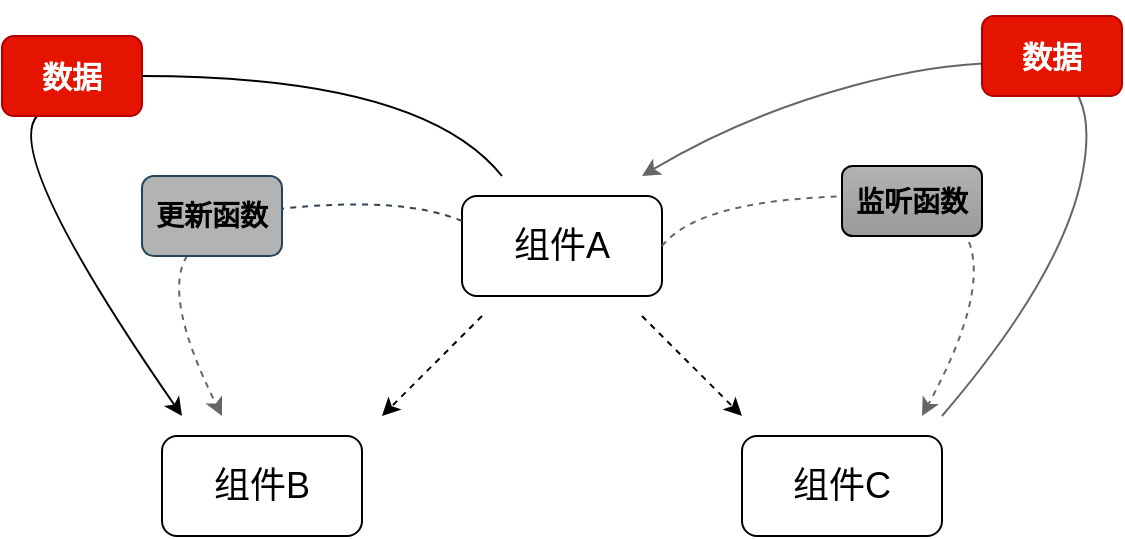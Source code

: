 <mxfile version="14.8.5" type="github">
  <diagram id="YMtxv_z-0oaK6RGvS7nl" name="Page-1">
    <mxGraphModel dx="1069" dy="576" grid="1" gridSize="10" guides="1" tooltips="1" connect="1" arrows="1" fold="1" page="1" pageScale="1" pageWidth="827" pageHeight="1169" math="0" shadow="0">
      <root>
        <mxCell id="0" />
        <mxCell id="1" parent="0" />
        <mxCell id="5_GWOANNCjq7_l7mxy80-1" value="&lt;font style=&quot;font-size: 18px&quot;&gt;组件A&lt;/font&gt;" style="rounded=1;whiteSpace=wrap;html=1;gradientColor=#ffffff;gradientDirection=east;" vertex="1" parent="1">
          <mxGeometry x="370" y="270" width="100" height="50" as="geometry" />
        </mxCell>
        <mxCell id="5_GWOANNCjq7_l7mxy80-2" value="&lt;span style=&quot;font-size: 18px&quot;&gt;组件B&lt;/span&gt;" style="rounded=1;whiteSpace=wrap;html=1;" vertex="1" parent="1">
          <mxGeometry x="220" y="390" width="100" height="50" as="geometry" />
        </mxCell>
        <mxCell id="5_GWOANNCjq7_l7mxy80-3" value="&lt;span style=&quot;font-size: 18px&quot;&gt;组件C&lt;/span&gt;" style="rounded=1;whiteSpace=wrap;html=1;" vertex="1" parent="1">
          <mxGeometry x="510" y="390" width="100" height="50" as="geometry" />
        </mxCell>
        <mxCell id="5_GWOANNCjq7_l7mxy80-30" value="" style="endArrow=classic;html=1;dashed=1;" edge="1" parent="1">
          <mxGeometry width="50" height="50" relative="1" as="geometry">
            <mxPoint x="460" y="330" as="sourcePoint" />
            <mxPoint x="510" y="380" as="targetPoint" />
          </mxGeometry>
        </mxCell>
        <mxCell id="5_GWOANNCjq7_l7mxy80-31" value="" style="endArrow=classic;html=1;dashed=1;" edge="1" parent="1">
          <mxGeometry width="50" height="50" relative="1" as="geometry">
            <mxPoint x="380" y="330" as="sourcePoint" />
            <mxPoint x="330" y="380" as="targetPoint" />
          </mxGeometry>
        </mxCell>
        <mxCell id="5_GWOANNCjq7_l7mxy80-74" value="" style="curved=1;endArrow=classic;html=1;startArrow=none;dashed=1;strokeColor=#666666;" edge="1" parent="1" source="5_GWOANNCjq7_l7mxy80-76">
          <mxGeometry width="50" height="50" relative="1" as="geometry">
            <mxPoint x="400" y="260" as="sourcePoint" />
            <mxPoint x="250" y="380" as="targetPoint" />
            <Array as="points">
              <mxPoint x="220" y="320" />
            </Array>
          </mxGeometry>
        </mxCell>
        <mxCell id="5_GWOANNCjq7_l7mxy80-76" value="&lt;font style=&quot;font-size: 14px&quot;&gt;&lt;b&gt;更新函数&lt;/b&gt;&lt;/font&gt;" style="rounded=1;whiteSpace=wrap;html=1;strokeColor=#23445d;fontSize=14;fillColor=#B3B3B3;" vertex="1" parent="1">
          <mxGeometry x="210" y="260" width="70" height="40" as="geometry" />
        </mxCell>
        <mxCell id="5_GWOANNCjq7_l7mxy80-77" value="" style="curved=1;endArrow=none;html=1;exitX=0;exitY=0.25;exitDx=0;exitDy=0;dashed=1;fillColor=#647687;strokeColor=#314354;" edge="1" parent="1" source="5_GWOANNCjq7_l7mxy80-1" target="5_GWOANNCjq7_l7mxy80-76">
          <mxGeometry width="50" height="50" relative="1" as="geometry">
            <mxPoint x="370" y="282.5" as="sourcePoint" />
            <mxPoint x="250" y="380" as="targetPoint" />
            <Array as="points">
              <mxPoint x="340" y="270" />
            </Array>
          </mxGeometry>
        </mxCell>
        <mxCell id="5_GWOANNCjq7_l7mxy80-79" value="" style="curved=1;endArrow=classic;html=1;startArrow=none;" edge="1" parent="1" source="5_GWOANNCjq7_l7mxy80-81">
          <mxGeometry width="50" height="50" relative="1" as="geometry">
            <mxPoint x="390" y="260" as="sourcePoint" />
            <mxPoint x="230" y="380" as="targetPoint" />
            <Array as="points">
              <mxPoint x="140" y="250" />
            </Array>
          </mxGeometry>
        </mxCell>
        <mxCell id="5_GWOANNCjq7_l7mxy80-81" value="&lt;h4&gt;&lt;font style=&quot;font-size: 15px&quot;&gt;数据&lt;/font&gt;&lt;/h4&gt;" style="rounded=1;whiteSpace=wrap;html=1;fillColor=#e51400;strokeColor=#B20000;fontColor=#ffffff;" vertex="1" parent="1">
          <mxGeometry x="140" y="190" width="70" height="40" as="geometry" />
        </mxCell>
        <mxCell id="5_GWOANNCjq7_l7mxy80-82" value="" style="curved=1;endArrow=none;html=1;" edge="1" parent="1" target="5_GWOANNCjq7_l7mxy80-81">
          <mxGeometry width="50" height="50" relative="1" as="geometry">
            <mxPoint x="390" y="260" as="sourcePoint" />
            <mxPoint x="230" y="380" as="targetPoint" />
            <Array as="points">
              <mxPoint x="350" y="210" />
            </Array>
          </mxGeometry>
        </mxCell>
        <mxCell id="5_GWOANNCjq7_l7mxy80-83" value="" style="curved=1;endArrow=classic;html=1;fontSize=14;strokeColor=#666666;strokeWidth=1;" edge="1" parent="1">
          <mxGeometry width="50" height="50" relative="1" as="geometry">
            <mxPoint x="610" y="380" as="sourcePoint" />
            <mxPoint x="460" y="260" as="targetPoint" />
            <Array as="points">
              <mxPoint x="670" y="310" />
              <mxPoint x="690" y="210" />
              <mxPoint x="620" y="200" />
              <mxPoint x="510" y="230" />
            </Array>
          </mxGeometry>
        </mxCell>
        <mxCell id="5_GWOANNCjq7_l7mxy80-85" value="&lt;h4&gt;&lt;font style=&quot;font-size: 15px&quot;&gt;数据&lt;/font&gt;&lt;/h4&gt;" style="rounded=1;whiteSpace=wrap;html=1;fontSize=14;fillColor=#e51400;strokeColor=#B20000;fontColor=#ffffff;" vertex="1" parent="1">
          <mxGeometry x="630" y="180" width="70" height="40" as="geometry" />
        </mxCell>
        <mxCell id="5_GWOANNCjq7_l7mxy80-87" value="" style="curved=1;endArrow=classic;html=1;fontSize=14;strokeColor=#666666;strokeWidth=1;exitX=1;exitY=0.5;exitDx=0;exitDy=0;dashed=1;" edge="1" parent="1" source="5_GWOANNCjq7_l7mxy80-1">
          <mxGeometry width="50" height="50" relative="1" as="geometry">
            <mxPoint x="390" y="250" as="sourcePoint" />
            <mxPoint x="600" y="380" as="targetPoint" />
            <Array as="points">
              <mxPoint x="490" y="270" />
              <mxPoint x="660" y="270" />
            </Array>
          </mxGeometry>
        </mxCell>
        <mxCell id="5_GWOANNCjq7_l7mxy80-89" value="&lt;b&gt;&lt;font style=&quot;font-size: 14px&quot;&gt;监听函数&lt;/font&gt;&lt;/b&gt;" style="rounded=1;whiteSpace=wrap;html=1;fontSize=14;fillColor=#B3B3B3;gradientColor=#999999;" vertex="1" parent="1">
          <mxGeometry x="560" y="255" width="70" height="35" as="geometry" />
        </mxCell>
      </root>
    </mxGraphModel>
  </diagram>
</mxfile>
